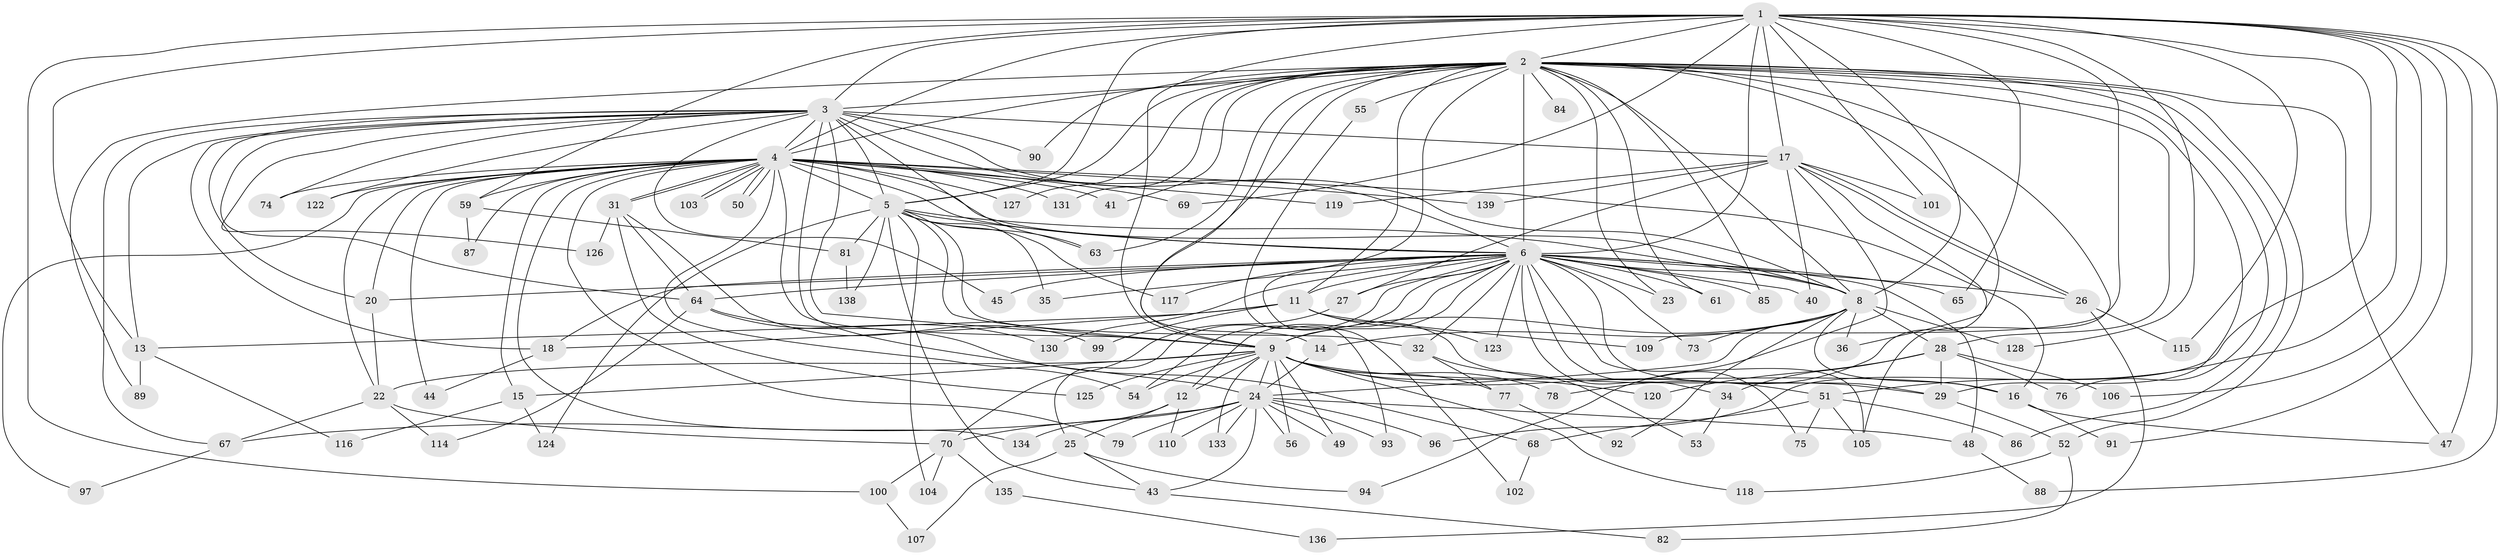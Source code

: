 // Generated by graph-tools (version 1.1) at 2025/23/03/03/25 07:23:39]
// undirected, 109 vertices, 245 edges
graph export_dot {
graph [start="1"]
  node [color=gray90,style=filled];
  1 [super="+33"];
  2 [super="+10"];
  3 [super="+111"];
  4 [super="+21"];
  5 [super="+38"];
  6 [super="+7"];
  8 [super="+60"];
  9 [super="+46"];
  11 [super="+37"];
  12 [super="+19"];
  13 [super="+62"];
  14 [super="+98"];
  15;
  16 [super="+108"];
  17 [super="+66"];
  18;
  20 [super="+137"];
  22 [super="+30"];
  23;
  24 [super="+42"];
  25 [super="+80"];
  26 [super="+58"];
  27;
  28 [super="+39"];
  29 [super="+71"];
  31;
  32;
  34;
  35;
  36;
  40;
  41;
  43 [super="+132"];
  44;
  45;
  47 [super="+57"];
  48;
  49;
  50;
  51 [super="+72"];
  52;
  53;
  54 [super="+121"];
  55;
  56;
  59;
  61;
  63 [super="+95"];
  64 [super="+83"];
  65;
  67 [super="+112"];
  68;
  69;
  70 [super="+113"];
  73;
  74;
  75;
  76;
  77;
  78;
  79;
  81;
  82;
  84;
  85;
  86;
  87;
  88;
  89;
  90;
  91;
  92;
  93;
  94;
  96;
  97;
  99;
  100;
  101;
  102;
  103;
  104;
  105 [super="+129"];
  106;
  107;
  109;
  110;
  114;
  115;
  116;
  117;
  118;
  119;
  120;
  122;
  123;
  124;
  125;
  126;
  127;
  128;
  130;
  131;
  133;
  134;
  135;
  136;
  138;
  139;
  1 -- 2 [weight=2];
  1 -- 3;
  1 -- 4;
  1 -- 5 [weight=2];
  1 -- 6 [weight=3];
  1 -- 8;
  1 -- 9;
  1 -- 13;
  1 -- 17 [weight=2];
  1 -- 47;
  1 -- 59;
  1 -- 65;
  1 -- 69;
  1 -- 88;
  1 -- 91;
  1 -- 96;
  1 -- 101;
  1 -- 106;
  1 -- 109;
  1 -- 115;
  1 -- 128;
  1 -- 51;
  1 -- 100;
  2 -- 3 [weight=2];
  2 -- 4 [weight=2];
  2 -- 5 [weight=2];
  2 -- 6 [weight=4];
  2 -- 8 [weight=2];
  2 -- 9 [weight=2];
  2 -- 11;
  2 -- 14;
  2 -- 23;
  2 -- 28;
  2 -- 29;
  2 -- 36;
  2 -- 41;
  2 -- 47;
  2 -- 52;
  2 -- 55 [weight=2];
  2 -- 61;
  2 -- 76;
  2 -- 84 [weight=2];
  2 -- 85;
  2 -- 86;
  2 -- 102;
  2 -- 127;
  2 -- 131;
  2 -- 89;
  2 -- 90;
  2 -- 105;
  2 -- 63;
  3 -- 4;
  3 -- 5;
  3 -- 6 [weight=2];
  3 -- 8;
  3 -- 9;
  3 -- 13;
  3 -- 17;
  3 -- 18;
  3 -- 24;
  3 -- 45;
  3 -- 63;
  3 -- 64 [weight=2];
  3 -- 67;
  3 -- 74;
  3 -- 90;
  3 -- 126;
  3 -- 122;
  3 -- 20;
  4 -- 5;
  4 -- 6 [weight=3];
  4 -- 8;
  4 -- 9;
  4 -- 15;
  4 -- 16;
  4 -- 20;
  4 -- 31;
  4 -- 31;
  4 -- 41;
  4 -- 44;
  4 -- 50;
  4 -- 50;
  4 -- 54;
  4 -- 74;
  4 -- 79;
  4 -- 87;
  4 -- 97;
  4 -- 103;
  4 -- 103;
  4 -- 119;
  4 -- 122;
  4 -- 127;
  4 -- 131;
  4 -- 134;
  4 -- 139;
  4 -- 59;
  4 -- 69;
  4 -- 22;
  5 -- 6 [weight=2];
  5 -- 8;
  5 -- 9;
  5 -- 32;
  5 -- 35;
  5 -- 43;
  5 -- 63;
  5 -- 81;
  5 -- 104;
  5 -- 117;
  5 -- 124;
  5 -- 138;
  6 -- 8 [weight=2];
  6 -- 9 [weight=2];
  6 -- 11;
  6 -- 23;
  6 -- 25;
  6 -- 27;
  6 -- 34;
  6 -- 35;
  6 -- 45;
  6 -- 61;
  6 -- 73;
  6 -- 75;
  6 -- 105;
  6 -- 123;
  6 -- 64;
  6 -- 65;
  6 -- 130;
  6 -- 12;
  6 -- 18;
  6 -- 20;
  6 -- 85;
  6 -- 32;
  6 -- 40;
  6 -- 48;
  6 -- 117;
  6 -- 26;
  6 -- 54;
  6 -- 29;
  8 -- 9 [weight=2];
  8 -- 14;
  8 -- 28;
  8 -- 36;
  8 -- 73;
  8 -- 92;
  8 -- 128;
  8 -- 16;
  8 -- 24;
  9 -- 12 [weight=2];
  9 -- 15;
  9 -- 16;
  9 -- 22;
  9 -- 24;
  9 -- 49;
  9 -- 51;
  9 -- 54;
  9 -- 56;
  9 -- 77;
  9 -- 118;
  9 -- 120;
  9 -- 125;
  9 -- 133;
  9 -- 78;
  11 -- 29;
  11 -- 99;
  11 -- 109;
  11 -- 123;
  11 -- 18;
  11 -- 13;
  12 -- 25;
  12 -- 110;
  12 -- 134;
  13 -- 89;
  13 -- 116;
  14 -- 24;
  15 -- 116;
  15 -- 124;
  16 -- 91;
  16 -- 47;
  17 -- 26;
  17 -- 26;
  17 -- 27;
  17 -- 40;
  17 -- 94;
  17 -- 101;
  17 -- 119;
  17 -- 139;
  17 -- 78;
  18 -- 44;
  20 -- 22;
  22 -- 70;
  22 -- 114;
  22 -- 67;
  24 -- 43;
  24 -- 48;
  24 -- 56;
  24 -- 79;
  24 -- 96;
  24 -- 67;
  24 -- 133;
  24 -- 70;
  24 -- 110;
  24 -- 49;
  24 -- 93;
  25 -- 94;
  25 -- 107;
  25 -- 43;
  26 -- 115;
  26 -- 136;
  27 -- 70;
  28 -- 34;
  28 -- 76;
  28 -- 120;
  28 -- 106;
  28 -- 29;
  29 -- 52;
  31 -- 99;
  31 -- 125;
  31 -- 126;
  31 -- 64;
  32 -- 53;
  32 -- 77;
  34 -- 53;
  43 -- 82;
  48 -- 88;
  51 -- 68;
  51 -- 75;
  51 -- 105;
  51 -- 86;
  52 -- 82;
  52 -- 118;
  55 -- 93;
  59 -- 81;
  59 -- 87;
  64 -- 68;
  64 -- 114;
  64 -- 130;
  67 -- 97;
  68 -- 102;
  70 -- 100;
  70 -- 104;
  70 -- 135 [weight=2];
  77 -- 92;
  81 -- 138;
  100 -- 107;
  135 -- 136;
}
